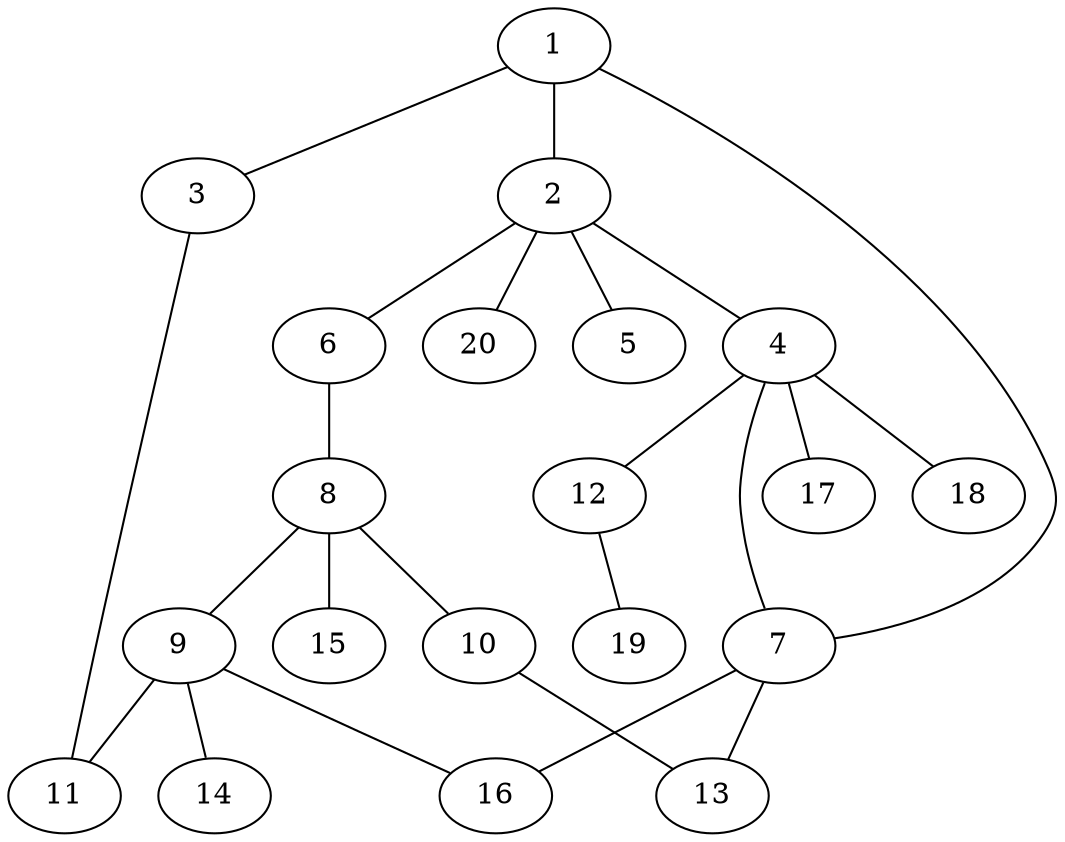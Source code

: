 graph graphname {1--2
1--3
1--7
2--4
2--5
2--6
2--20
3--11
4--7
4--12
4--17
4--18
6--8
7--13
7--16
8--9
8--10
8--15
9--11
9--14
9--16
10--13
12--19
}